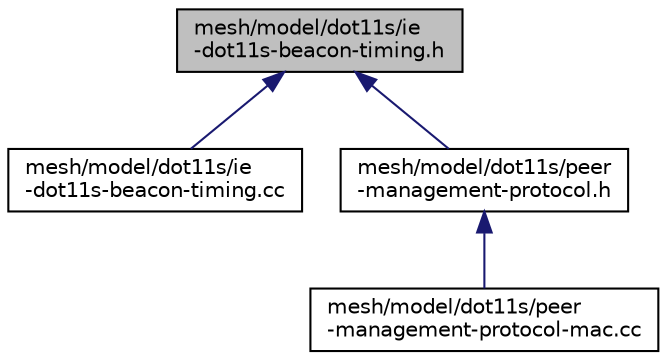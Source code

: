 digraph "mesh/model/dot11s/ie-dot11s-beacon-timing.h"
{
  edge [fontname="Helvetica",fontsize="10",labelfontname="Helvetica",labelfontsize="10"];
  node [fontname="Helvetica",fontsize="10",shape=record];
  Node1 [label="mesh/model/dot11s/ie\l-dot11s-beacon-timing.h",height=0.2,width=0.4,color="black", fillcolor="grey75", style="filled", fontcolor="black"];
  Node1 -> Node2 [dir="back",color="midnightblue",fontsize="10",style="solid"];
  Node2 [label="mesh/model/dot11s/ie\l-dot11s-beacon-timing.cc",height=0.2,width=0.4,color="black", fillcolor="white", style="filled",URL="$df/d4a/ie-dot11s-beacon-timing_8cc.html"];
  Node1 -> Node3 [dir="back",color="midnightblue",fontsize="10",style="solid"];
  Node3 [label="mesh/model/dot11s/peer\l-management-protocol.h",height=0.2,width=0.4,color="black", fillcolor="white", style="filled",URL="$d5/d8f/peer-management-protocol_8h.html"];
  Node3 -> Node4 [dir="back",color="midnightblue",fontsize="10",style="solid"];
  Node4 [label="mesh/model/dot11s/peer\l-management-protocol-mac.cc",height=0.2,width=0.4,color="black", fillcolor="white", style="filled",URL="$db/d22/peer-management-protocol-mac_8cc.html"];
}
